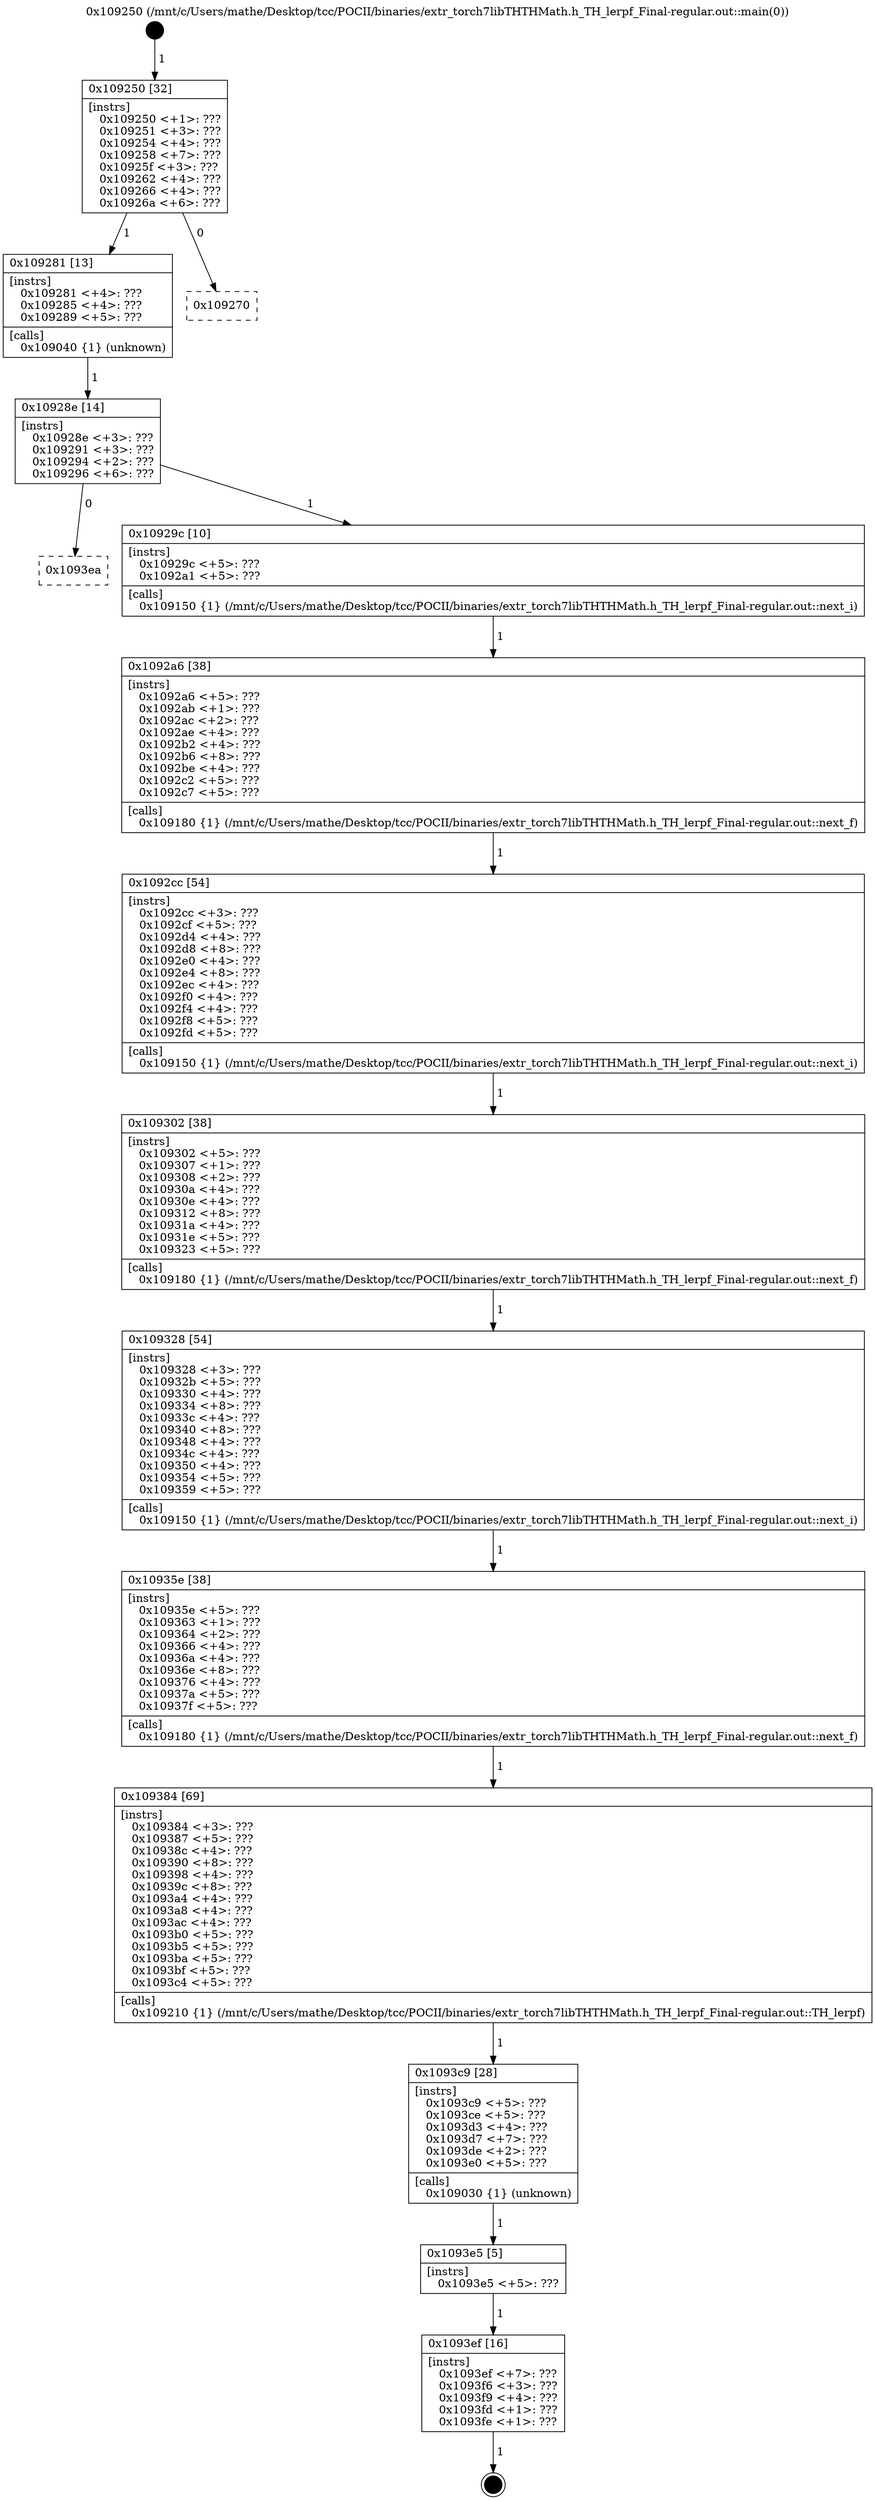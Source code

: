 digraph "0x109250" {
  label = "0x109250 (/mnt/c/Users/mathe/Desktop/tcc/POCII/binaries/extr_torch7libTHTHMath.h_TH_lerpf_Final-regular.out::main(0))"
  labelloc = "t"
  node[shape=record]

  Entry [label="",width=0.3,height=0.3,shape=circle,fillcolor=black,style=filled]
  "0x109250" [label="{
     0x109250 [32]\l
     | [instrs]\l
     &nbsp;&nbsp;0x109250 \<+1\>: ???\l
     &nbsp;&nbsp;0x109251 \<+3\>: ???\l
     &nbsp;&nbsp;0x109254 \<+4\>: ???\l
     &nbsp;&nbsp;0x109258 \<+7\>: ???\l
     &nbsp;&nbsp;0x10925f \<+3\>: ???\l
     &nbsp;&nbsp;0x109262 \<+4\>: ???\l
     &nbsp;&nbsp;0x109266 \<+4\>: ???\l
     &nbsp;&nbsp;0x10926a \<+6\>: ???\l
  }"]
  "0x109281" [label="{
     0x109281 [13]\l
     | [instrs]\l
     &nbsp;&nbsp;0x109281 \<+4\>: ???\l
     &nbsp;&nbsp;0x109285 \<+4\>: ???\l
     &nbsp;&nbsp;0x109289 \<+5\>: ???\l
     | [calls]\l
     &nbsp;&nbsp;0x109040 \{1\} (unknown)\l
  }"]
  "0x109270" [label="{
     0x109270\l
  }", style=dashed]
  "0x10928e" [label="{
     0x10928e [14]\l
     | [instrs]\l
     &nbsp;&nbsp;0x10928e \<+3\>: ???\l
     &nbsp;&nbsp;0x109291 \<+3\>: ???\l
     &nbsp;&nbsp;0x109294 \<+2\>: ???\l
     &nbsp;&nbsp;0x109296 \<+6\>: ???\l
  }"]
  "0x1093ea" [label="{
     0x1093ea\l
  }", style=dashed]
  "0x10929c" [label="{
     0x10929c [10]\l
     | [instrs]\l
     &nbsp;&nbsp;0x10929c \<+5\>: ???\l
     &nbsp;&nbsp;0x1092a1 \<+5\>: ???\l
     | [calls]\l
     &nbsp;&nbsp;0x109150 \{1\} (/mnt/c/Users/mathe/Desktop/tcc/POCII/binaries/extr_torch7libTHTHMath.h_TH_lerpf_Final-regular.out::next_i)\l
  }"]
  Exit [label="",width=0.3,height=0.3,shape=circle,fillcolor=black,style=filled,peripheries=2]
  "0x1092a6" [label="{
     0x1092a6 [38]\l
     | [instrs]\l
     &nbsp;&nbsp;0x1092a6 \<+5\>: ???\l
     &nbsp;&nbsp;0x1092ab \<+1\>: ???\l
     &nbsp;&nbsp;0x1092ac \<+2\>: ???\l
     &nbsp;&nbsp;0x1092ae \<+4\>: ???\l
     &nbsp;&nbsp;0x1092b2 \<+4\>: ???\l
     &nbsp;&nbsp;0x1092b6 \<+8\>: ???\l
     &nbsp;&nbsp;0x1092be \<+4\>: ???\l
     &nbsp;&nbsp;0x1092c2 \<+5\>: ???\l
     &nbsp;&nbsp;0x1092c7 \<+5\>: ???\l
     | [calls]\l
     &nbsp;&nbsp;0x109180 \{1\} (/mnt/c/Users/mathe/Desktop/tcc/POCII/binaries/extr_torch7libTHTHMath.h_TH_lerpf_Final-regular.out::next_f)\l
  }"]
  "0x1092cc" [label="{
     0x1092cc [54]\l
     | [instrs]\l
     &nbsp;&nbsp;0x1092cc \<+3\>: ???\l
     &nbsp;&nbsp;0x1092cf \<+5\>: ???\l
     &nbsp;&nbsp;0x1092d4 \<+4\>: ???\l
     &nbsp;&nbsp;0x1092d8 \<+8\>: ???\l
     &nbsp;&nbsp;0x1092e0 \<+4\>: ???\l
     &nbsp;&nbsp;0x1092e4 \<+8\>: ???\l
     &nbsp;&nbsp;0x1092ec \<+4\>: ???\l
     &nbsp;&nbsp;0x1092f0 \<+4\>: ???\l
     &nbsp;&nbsp;0x1092f4 \<+4\>: ???\l
     &nbsp;&nbsp;0x1092f8 \<+5\>: ???\l
     &nbsp;&nbsp;0x1092fd \<+5\>: ???\l
     | [calls]\l
     &nbsp;&nbsp;0x109150 \{1\} (/mnt/c/Users/mathe/Desktop/tcc/POCII/binaries/extr_torch7libTHTHMath.h_TH_lerpf_Final-regular.out::next_i)\l
  }"]
  "0x109302" [label="{
     0x109302 [38]\l
     | [instrs]\l
     &nbsp;&nbsp;0x109302 \<+5\>: ???\l
     &nbsp;&nbsp;0x109307 \<+1\>: ???\l
     &nbsp;&nbsp;0x109308 \<+2\>: ???\l
     &nbsp;&nbsp;0x10930a \<+4\>: ???\l
     &nbsp;&nbsp;0x10930e \<+4\>: ???\l
     &nbsp;&nbsp;0x109312 \<+8\>: ???\l
     &nbsp;&nbsp;0x10931a \<+4\>: ???\l
     &nbsp;&nbsp;0x10931e \<+5\>: ???\l
     &nbsp;&nbsp;0x109323 \<+5\>: ???\l
     | [calls]\l
     &nbsp;&nbsp;0x109180 \{1\} (/mnt/c/Users/mathe/Desktop/tcc/POCII/binaries/extr_torch7libTHTHMath.h_TH_lerpf_Final-regular.out::next_f)\l
  }"]
  "0x109328" [label="{
     0x109328 [54]\l
     | [instrs]\l
     &nbsp;&nbsp;0x109328 \<+3\>: ???\l
     &nbsp;&nbsp;0x10932b \<+5\>: ???\l
     &nbsp;&nbsp;0x109330 \<+4\>: ???\l
     &nbsp;&nbsp;0x109334 \<+8\>: ???\l
     &nbsp;&nbsp;0x10933c \<+4\>: ???\l
     &nbsp;&nbsp;0x109340 \<+8\>: ???\l
     &nbsp;&nbsp;0x109348 \<+4\>: ???\l
     &nbsp;&nbsp;0x10934c \<+4\>: ???\l
     &nbsp;&nbsp;0x109350 \<+4\>: ???\l
     &nbsp;&nbsp;0x109354 \<+5\>: ???\l
     &nbsp;&nbsp;0x109359 \<+5\>: ???\l
     | [calls]\l
     &nbsp;&nbsp;0x109150 \{1\} (/mnt/c/Users/mathe/Desktop/tcc/POCII/binaries/extr_torch7libTHTHMath.h_TH_lerpf_Final-regular.out::next_i)\l
  }"]
  "0x10935e" [label="{
     0x10935e [38]\l
     | [instrs]\l
     &nbsp;&nbsp;0x10935e \<+5\>: ???\l
     &nbsp;&nbsp;0x109363 \<+1\>: ???\l
     &nbsp;&nbsp;0x109364 \<+2\>: ???\l
     &nbsp;&nbsp;0x109366 \<+4\>: ???\l
     &nbsp;&nbsp;0x10936a \<+4\>: ???\l
     &nbsp;&nbsp;0x10936e \<+8\>: ???\l
     &nbsp;&nbsp;0x109376 \<+4\>: ???\l
     &nbsp;&nbsp;0x10937a \<+5\>: ???\l
     &nbsp;&nbsp;0x10937f \<+5\>: ???\l
     | [calls]\l
     &nbsp;&nbsp;0x109180 \{1\} (/mnt/c/Users/mathe/Desktop/tcc/POCII/binaries/extr_torch7libTHTHMath.h_TH_lerpf_Final-regular.out::next_f)\l
  }"]
  "0x109384" [label="{
     0x109384 [69]\l
     | [instrs]\l
     &nbsp;&nbsp;0x109384 \<+3\>: ???\l
     &nbsp;&nbsp;0x109387 \<+5\>: ???\l
     &nbsp;&nbsp;0x10938c \<+4\>: ???\l
     &nbsp;&nbsp;0x109390 \<+8\>: ???\l
     &nbsp;&nbsp;0x109398 \<+4\>: ???\l
     &nbsp;&nbsp;0x10939c \<+8\>: ???\l
     &nbsp;&nbsp;0x1093a4 \<+4\>: ???\l
     &nbsp;&nbsp;0x1093a8 \<+4\>: ???\l
     &nbsp;&nbsp;0x1093ac \<+4\>: ???\l
     &nbsp;&nbsp;0x1093b0 \<+5\>: ???\l
     &nbsp;&nbsp;0x1093b5 \<+5\>: ???\l
     &nbsp;&nbsp;0x1093ba \<+5\>: ???\l
     &nbsp;&nbsp;0x1093bf \<+5\>: ???\l
     &nbsp;&nbsp;0x1093c4 \<+5\>: ???\l
     | [calls]\l
     &nbsp;&nbsp;0x109210 \{1\} (/mnt/c/Users/mathe/Desktop/tcc/POCII/binaries/extr_torch7libTHTHMath.h_TH_lerpf_Final-regular.out::TH_lerpf)\l
  }"]
  "0x1093c9" [label="{
     0x1093c9 [28]\l
     | [instrs]\l
     &nbsp;&nbsp;0x1093c9 \<+5\>: ???\l
     &nbsp;&nbsp;0x1093ce \<+5\>: ???\l
     &nbsp;&nbsp;0x1093d3 \<+4\>: ???\l
     &nbsp;&nbsp;0x1093d7 \<+7\>: ???\l
     &nbsp;&nbsp;0x1093de \<+2\>: ???\l
     &nbsp;&nbsp;0x1093e0 \<+5\>: ???\l
     | [calls]\l
     &nbsp;&nbsp;0x109030 \{1\} (unknown)\l
  }"]
  "0x1093e5" [label="{
     0x1093e5 [5]\l
     | [instrs]\l
     &nbsp;&nbsp;0x1093e5 \<+5\>: ???\l
  }"]
  "0x1093ef" [label="{
     0x1093ef [16]\l
     | [instrs]\l
     &nbsp;&nbsp;0x1093ef \<+7\>: ???\l
     &nbsp;&nbsp;0x1093f6 \<+3\>: ???\l
     &nbsp;&nbsp;0x1093f9 \<+4\>: ???\l
     &nbsp;&nbsp;0x1093fd \<+1\>: ???\l
     &nbsp;&nbsp;0x1093fe \<+1\>: ???\l
  }"]
  Entry -> "0x109250" [label=" 1"]
  "0x109250" -> "0x109281" [label=" 1"]
  "0x109250" -> "0x109270" [label=" 0"]
  "0x109281" -> "0x10928e" [label=" 1"]
  "0x10928e" -> "0x1093ea" [label=" 0"]
  "0x10928e" -> "0x10929c" [label=" 1"]
  "0x1093ef" -> Exit [label=" 1"]
  "0x10929c" -> "0x1092a6" [label=" 1"]
  "0x1092a6" -> "0x1092cc" [label=" 1"]
  "0x1092cc" -> "0x109302" [label=" 1"]
  "0x109302" -> "0x109328" [label=" 1"]
  "0x109328" -> "0x10935e" [label=" 1"]
  "0x10935e" -> "0x109384" [label=" 1"]
  "0x109384" -> "0x1093c9" [label=" 1"]
  "0x1093c9" -> "0x1093e5" [label=" 1"]
  "0x1093e5" -> "0x1093ef" [label=" 1"]
}
